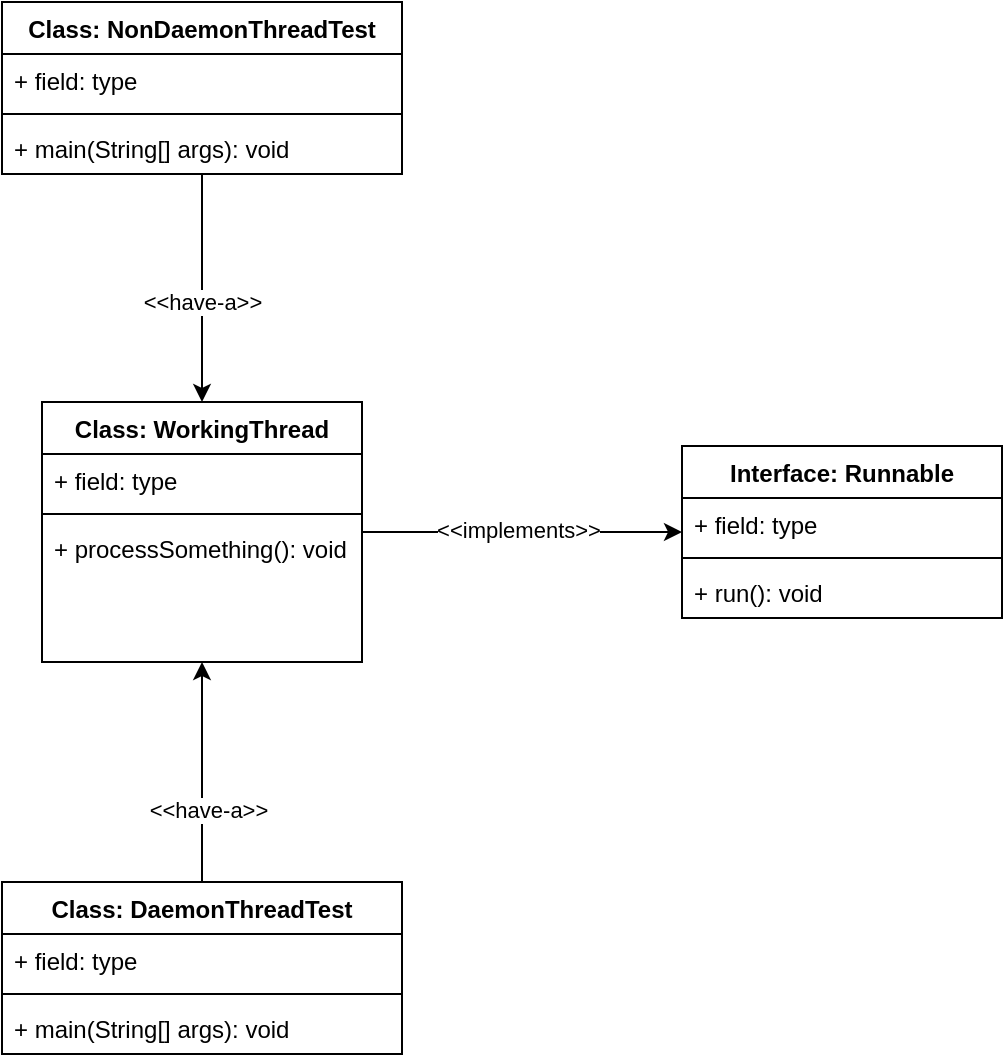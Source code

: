 <mxfile version="15.4.0" type="device" pages="3"><diagram id="XZMyNHMHzQQBrvA1DLEi" name="relationship-thread-in-java"><mxGraphModel dx="1092" dy="504" grid="1" gridSize="10" guides="1" tooltips="1" connect="1" arrows="1" fold="1" page="1" pageScale="1" pageWidth="1169" pageHeight="827" math="0" shadow="0"><root><mxCell id="0"/><mxCell id="1" parent="0"/><mxCell id="BPNwqLldqCOesG-82ESE-9" style="rounded=0;orthogonalLoop=1;jettySize=auto;html=1;" parent="1" source="BPNwqLldqCOesG-82ESE-1" target="BPNwqLldqCOesG-82ESE-5" edge="1"><mxGeometry relative="1" as="geometry"/></mxCell><mxCell id="BPNwqLldqCOesG-82ESE-10" value="&amp;lt;&amp;lt;implements&amp;gt;&amp;gt;" style="edgeLabel;html=1;align=center;verticalAlign=middle;resizable=0;points=[];" parent="BPNwqLldqCOesG-82ESE-9" vertex="1" connectable="0"><mxGeometry x="0.217" y="-2" relative="1" as="geometry"><mxPoint x="-20" y="-3" as="offset"/></mxGeometry></mxCell><mxCell id="BPNwqLldqCOesG-82ESE-1" value="Class: WorkingThread" style="swimlane;fontStyle=1;align=center;verticalAlign=top;childLayout=stackLayout;horizontal=1;startSize=26;horizontalStack=0;resizeParent=1;resizeParentMax=0;resizeLast=0;collapsible=1;marginBottom=0;" parent="1" vertex="1"><mxGeometry x="40" y="400" width="160" height="130" as="geometry"/></mxCell><mxCell id="BPNwqLldqCOesG-82ESE-2" value="+ field: type" style="text;strokeColor=none;fillColor=none;align=left;verticalAlign=top;spacingLeft=4;spacingRight=4;overflow=hidden;rotatable=0;points=[[0,0.5],[1,0.5]];portConstraint=eastwest;" parent="BPNwqLldqCOesG-82ESE-1" vertex="1"><mxGeometry y="26" width="160" height="26" as="geometry"/></mxCell><mxCell id="BPNwqLldqCOesG-82ESE-3" value="" style="line;strokeWidth=1;fillColor=none;align=left;verticalAlign=middle;spacingTop=-1;spacingLeft=3;spacingRight=3;rotatable=0;labelPosition=right;points=[];portConstraint=eastwest;" parent="BPNwqLldqCOesG-82ESE-1" vertex="1"><mxGeometry y="52" width="160" height="8" as="geometry"/></mxCell><mxCell id="BPNwqLldqCOesG-82ESE-4" value="+ processSomething(): void" style="text;strokeColor=none;fillColor=none;align=left;verticalAlign=top;spacingLeft=4;spacingRight=4;overflow=hidden;rotatable=0;points=[[0,0.5],[1,0.5]];portConstraint=eastwest;" parent="BPNwqLldqCOesG-82ESE-1" vertex="1"><mxGeometry y="60" width="160" height="70" as="geometry"/></mxCell><mxCell id="BPNwqLldqCOesG-82ESE-5" value="Interface: Runnable" style="swimlane;fontStyle=1;align=center;verticalAlign=top;childLayout=stackLayout;horizontal=1;startSize=26;horizontalStack=0;resizeParent=1;resizeParentMax=0;resizeLast=0;collapsible=1;marginBottom=0;" parent="1" vertex="1"><mxGeometry x="360" y="422" width="160" height="86" as="geometry"/></mxCell><mxCell id="BPNwqLldqCOesG-82ESE-6" value="+ field: type" style="text;strokeColor=none;fillColor=none;align=left;verticalAlign=top;spacingLeft=4;spacingRight=4;overflow=hidden;rotatable=0;points=[[0,0.5],[1,0.5]];portConstraint=eastwest;" parent="BPNwqLldqCOesG-82ESE-5" vertex="1"><mxGeometry y="26" width="160" height="26" as="geometry"/></mxCell><mxCell id="BPNwqLldqCOesG-82ESE-7" value="" style="line;strokeWidth=1;fillColor=none;align=left;verticalAlign=middle;spacingTop=-1;spacingLeft=3;spacingRight=3;rotatable=0;labelPosition=right;points=[];portConstraint=eastwest;" parent="BPNwqLldqCOesG-82ESE-5" vertex="1"><mxGeometry y="52" width="160" height="8" as="geometry"/></mxCell><mxCell id="BPNwqLldqCOesG-82ESE-8" value="+ run(): void" style="text;strokeColor=none;fillColor=none;align=left;verticalAlign=top;spacingLeft=4;spacingRight=4;overflow=hidden;rotatable=0;points=[[0,0.5],[1,0.5]];portConstraint=eastwest;" parent="BPNwqLldqCOesG-82ESE-5" vertex="1"><mxGeometry y="60" width="160" height="26" as="geometry"/></mxCell><mxCell id="BPNwqLldqCOesG-82ESE-15" style="edgeStyle=none;rounded=0;orthogonalLoop=1;jettySize=auto;html=1;entryX=0.5;entryY=0;entryDx=0;entryDy=0;" parent="1" source="BPNwqLldqCOesG-82ESE-11" target="BPNwqLldqCOesG-82ESE-1" edge="1"><mxGeometry relative="1" as="geometry"/></mxCell><mxCell id="BPNwqLldqCOesG-82ESE-16" value="&amp;lt;&amp;lt;have-a&amp;gt;&amp;gt;" style="edgeLabel;html=1;align=center;verticalAlign=middle;resizable=0;points=[];" parent="BPNwqLldqCOesG-82ESE-15" vertex="1" connectable="0"><mxGeometry x="0.175" relative="1" as="geometry"><mxPoint y="-3" as="offset"/></mxGeometry></mxCell><mxCell id="BPNwqLldqCOesG-82ESE-11" value="Class: NonDaemonThreadTest" style="swimlane;fontStyle=1;align=center;verticalAlign=top;childLayout=stackLayout;horizontal=1;startSize=26;horizontalStack=0;resizeParent=1;resizeParentMax=0;resizeLast=0;collapsible=1;marginBottom=0;" parent="1" vertex="1"><mxGeometry x="20" y="200" width="200" height="86" as="geometry"/></mxCell><mxCell id="BPNwqLldqCOesG-82ESE-12" value="+ field: type" style="text;strokeColor=none;fillColor=none;align=left;verticalAlign=top;spacingLeft=4;spacingRight=4;overflow=hidden;rotatable=0;points=[[0,0.5],[1,0.5]];portConstraint=eastwest;" parent="BPNwqLldqCOesG-82ESE-11" vertex="1"><mxGeometry y="26" width="200" height="26" as="geometry"/></mxCell><mxCell id="BPNwqLldqCOesG-82ESE-13" value="" style="line;strokeWidth=1;fillColor=none;align=left;verticalAlign=middle;spacingTop=-1;spacingLeft=3;spacingRight=3;rotatable=0;labelPosition=right;points=[];portConstraint=eastwest;" parent="BPNwqLldqCOesG-82ESE-11" vertex="1"><mxGeometry y="52" width="200" height="8" as="geometry"/></mxCell><mxCell id="BPNwqLldqCOesG-82ESE-14" value="+ main(String[] args): void" style="text;strokeColor=none;fillColor=none;align=left;verticalAlign=top;spacingLeft=4;spacingRight=4;overflow=hidden;rotatable=0;points=[[0,0.5],[1,0.5]];portConstraint=eastwest;" parent="BPNwqLldqCOesG-82ESE-11" vertex="1"><mxGeometry y="60" width="200" height="26" as="geometry"/></mxCell><mxCell id="BPNwqLldqCOesG-82ESE-21" style="edgeStyle=none;rounded=0;orthogonalLoop=1;jettySize=auto;html=1;" parent="1" source="BPNwqLldqCOesG-82ESE-17" target="BPNwqLldqCOesG-82ESE-1" edge="1"><mxGeometry relative="1" as="geometry"/></mxCell><mxCell id="BPNwqLldqCOesG-82ESE-22" value="&amp;lt;&amp;lt;have-a&amp;gt;&amp;gt;" style="edgeLabel;html=1;align=center;verticalAlign=middle;resizable=0;points=[];" parent="BPNwqLldqCOesG-82ESE-21" vertex="1" connectable="0"><mxGeometry x="-0.334" y="-3" relative="1" as="geometry"><mxPoint as="offset"/></mxGeometry></mxCell><mxCell id="BPNwqLldqCOesG-82ESE-17" value="Class: DaemonThreadTest" style="swimlane;fontStyle=1;align=center;verticalAlign=top;childLayout=stackLayout;horizontal=1;startSize=26;horizontalStack=0;resizeParent=1;resizeParentMax=0;resizeLast=0;collapsible=1;marginBottom=0;" parent="1" vertex="1"><mxGeometry x="20" y="640" width="200" height="86" as="geometry"/></mxCell><mxCell id="BPNwqLldqCOesG-82ESE-18" value="+ field: type" style="text;strokeColor=none;fillColor=none;align=left;verticalAlign=top;spacingLeft=4;spacingRight=4;overflow=hidden;rotatable=0;points=[[0,0.5],[1,0.5]];portConstraint=eastwest;" parent="BPNwqLldqCOesG-82ESE-17" vertex="1"><mxGeometry y="26" width="200" height="26" as="geometry"/></mxCell><mxCell id="BPNwqLldqCOesG-82ESE-19" value="" style="line;strokeWidth=1;fillColor=none;align=left;verticalAlign=middle;spacingTop=-1;spacingLeft=3;spacingRight=3;rotatable=0;labelPosition=right;points=[];portConstraint=eastwest;" parent="BPNwqLldqCOesG-82ESE-17" vertex="1"><mxGeometry y="52" width="200" height="8" as="geometry"/></mxCell><mxCell id="BPNwqLldqCOesG-82ESE-20" value="+ main(String[] args): void" style="text;strokeColor=none;fillColor=none;align=left;verticalAlign=top;spacingLeft=4;spacingRight=4;overflow=hidden;rotatable=0;points=[[0,0.5],[1,0.5]];portConstraint=eastwest;" parent="BPNwqLldqCOesG-82ESE-17" vertex="1"><mxGeometry y="60" width="200" height="26" as="geometry"/></mxCell></root></mxGraphModel></diagram><diagram id="6fa-FSknltXnsaVY6r7k" name="trace-layer-thread"><mxGraphModel dx="1092" dy="504" grid="1" gridSize="10" guides="1" tooltips="1" connect="1" arrows="1" fold="1" page="1" pageScale="1" pageWidth="1169" pageHeight="827" math="0" shadow="0"><root><mxCell id="8zMv175L1_cLyl6BrZOz-0"/><mxCell id="8zMv175L1_cLyl6BrZOz-1" parent="8zMv175L1_cLyl6BrZOz-0"/><mxCell id="SSyYCISomJR-clSARg5z-0" value="Thread &lt;br&gt;(sub-process luồng)" style="rounded=1;whiteSpace=wrap;html=1;" vertex="1" parent="8zMv175L1_cLyl6BrZOz-1"><mxGeometry x="80" y="40" width="120" height="60" as="geometry"/></mxCell><mxCell id="SSyYCISomJR-clSARg5z-2" style="edgeStyle=orthogonalEdgeStyle;rounded=0;orthogonalLoop=1;jettySize=auto;html=1;entryX=0.5;entryY=1;entryDx=0;entryDy=0;" edge="1" parent="8zMv175L1_cLyl6BrZOz-1" source="SSyYCISomJR-clSARg5z-1" target="SSyYCISomJR-clSARg5z-0"><mxGeometry relative="1" as="geometry"/></mxCell><mxCell id="SSyYCISomJR-clSARg5z-1" value="Multi-thread&lt;br&gt;(Đa luồng)" style="rounded=1;whiteSpace=wrap;html=1;" vertex="1" parent="8zMv175L1_cLyl6BrZOz-1"><mxGeometry x="80" y="200" width="120" height="60" as="geometry"/></mxCell><mxCell id="SSyYCISomJR-clSARg5z-3" value="1. Một tiến trình thực hiện nhiều luồng đồng thời" style="text;html=1;strokeColor=none;fillColor=none;align=center;verticalAlign=middle;whiteSpace=wrap;rounded=0;" vertex="1" parent="8zMv175L1_cLyl6BrZOz-1"><mxGeometry x="140" y="140" width="150" height="30" as="geometry"/></mxCell><mxCell id="SSyYCISomJR-clSARg5z-5" style="edgeStyle=orthogonalEdgeStyle;rounded=0;orthogonalLoop=1;jettySize=auto;html=1;entryX=1;entryY=0.5;entryDx=0;entryDy=0;" edge="1" parent="8zMv175L1_cLyl6BrZOz-1" source="SSyYCISomJR-clSARg5z-4" target="SSyYCISomJR-clSARg5z-1"><mxGeometry relative="1" as="geometry"/></mxCell><mxCell id="SSyYCISomJR-clSARg5z-4" value="Luôn có một luồng Main cho ứng dụng" style="rounded=1;whiteSpace=wrap;html=1;" vertex="1" parent="8zMv175L1_cLyl6BrZOz-1"><mxGeometry x="280" y="200" width="120" height="60" as="geometry"/></mxCell><mxCell id="SSyYCISomJR-clSARg5z-9" style="rounded=0;orthogonalLoop=1;jettySize=auto;html=1;exitX=1;exitY=0.5;exitDx=0;exitDy=0;entryX=0;entryY=0.5;entryDx=0;entryDy=0;" edge="1" parent="8zMv175L1_cLyl6BrZOz-1" source="SSyYCISomJR-clSARg5z-6" target="SSyYCISomJR-clSARg5z-7"><mxGeometry relative="1" as="geometry"/></mxCell><mxCell id="SSyYCISomJR-clSARg5z-10" style="edgeStyle=none;rounded=0;orthogonalLoop=1;jettySize=auto;html=1;entryX=0;entryY=0.5;entryDx=0;entryDy=0;exitX=1;exitY=0.5;exitDx=0;exitDy=0;" edge="1" parent="8zMv175L1_cLyl6BrZOz-1" source="SSyYCISomJR-clSARg5z-6" target="SSyYCISomJR-clSARg5z-8"><mxGeometry relative="1" as="geometry"/></mxCell><mxCell id="SSyYCISomJR-clSARg5z-6" value="Đa nhiệm&lt;br&gt;(Multitasking)" style="rounded=1;whiteSpace=wrap;html=1;" vertex="1" parent="8zMv175L1_cLyl6BrZOz-1"><mxGeometry x="80" y="384" width="120" height="60" as="geometry"/></mxCell><mxCell id="SSyYCISomJR-clSARg5z-7" value="Dựa trên đơn tiến trình (process) - Đa tiến trình (Multiprocessing)" style="rounded=1;whiteSpace=wrap;html=1;" vertex="1" parent="8zMv175L1_cLyl6BrZOz-1"><mxGeometry x="280" y="320" width="120" height="60" as="geometry"/></mxCell><mxCell id="SSyYCISomJR-clSARg5z-8" value="Dựa trên luồng (Thread) - Đa luồng (MutiThreading)" style="rounded=1;whiteSpace=wrap;html=1;" vertex="1" parent="8zMv175L1_cLyl6BrZOz-1"><mxGeometry x="280" y="440" width="120" height="60" as="geometry"/></mxCell><mxCell id="SSyYCISomJR-clSARg5z-12" style="edgeStyle=none;rounded=0;orthogonalLoop=1;jettySize=auto;html=1;entryX=1;entryY=0.5;entryDx=0;entryDy=0;exitX=0;exitY=0.5;exitDx=0;exitDy=0;" edge="1" parent="8zMv175L1_cLyl6BrZOz-1" source="SSyYCISomJR-clSARg5z-11" target="SSyYCISomJR-clSARg5z-8"><mxGeometry relative="1" as="geometry"/></mxCell><mxCell id="SSyYCISomJR-clSARg5z-11" value="1. Càng nhiều luồng thì xử lý càng phức tạp" style="rounded=1;whiteSpace=wrap;html=1;" vertex="1" parent="8zMv175L1_cLyl6BrZOz-1"><mxGeometry x="520" y="400" width="160" height="40" as="geometry"/></mxCell><mxCell id="SSyYCISomJR-clSARg5z-14" style="edgeStyle=none;rounded=0;orthogonalLoop=1;jettySize=auto;html=1;entryX=1;entryY=0.5;entryDx=0;entryDy=0;" edge="1" parent="8zMv175L1_cLyl6BrZOz-1" source="SSyYCISomJR-clSARg5z-13" target="SSyYCISomJR-clSARg5z-8"><mxGeometry relative="1" as="geometry"/></mxCell><mxCell id="SSyYCISomJR-clSARg5z-13" value="2. Tranh chấp bộ nhớ, đồng bộ dữ liệu phức tạp" style="rounded=1;whiteSpace=wrap;html=1;" vertex="1" parent="8zMv175L1_cLyl6BrZOz-1"><mxGeometry x="520" y="450" width="160" height="40" as="geometry"/></mxCell><mxCell id="SSyYCISomJR-clSARg5z-16" style="edgeStyle=none;rounded=0;orthogonalLoop=1;jettySize=auto;html=1;entryX=1;entryY=0.5;entryDx=0;entryDy=0;" edge="1" parent="8zMv175L1_cLyl6BrZOz-1" source="SSyYCISomJR-clSARg5z-15" target="SSyYCISomJR-clSARg5z-8"><mxGeometry relative="1" as="geometry"/></mxCell><mxCell id="SSyYCISomJR-clSARg5z-15" value="3. Tránh luồng chết (dead-lock) luồng chạy mà không làm gì" style="rounded=1;whiteSpace=wrap;html=1;" vertex="1" parent="8zMv175L1_cLyl6BrZOz-1"><mxGeometry x="520" y="500" width="160" height="40" as="geometry"/></mxCell><mxCell id="SSyYCISomJR-clSARg5z-18" style="edgeStyle=none;rounded=0;orthogonalLoop=1;jettySize=auto;html=1;entryX=1;entryY=0.5;entryDx=0;entryDy=0;" edge="1" parent="8zMv175L1_cLyl6BrZOz-1" source="SSyYCISomJR-clSARg5z-17" target="SSyYCISomJR-clSARg5z-13"><mxGeometry relative="1" as="geometry"/></mxCell><mxCell id="SSyYCISomJR-clSARg5z-17" value="DeadLock(Khóa chết) - khi 2 tiến trình đợi nhau hoàn thành để chạy. Kết quả cả 2 đều không bao giờ kết thúc" style="rounded=1;whiteSpace=wrap;html=1;" vertex="1" parent="8zMv175L1_cLyl6BrZOz-1"><mxGeometry x="760" y="440" width="160" height="60" as="geometry"/></mxCell><mxCell id="SSyYCISomJR-clSARg5z-19" value="Process" style="rounded=1;whiteSpace=wrap;html=1;" vertex="1" parent="8zMv175L1_cLyl6BrZOz-1"><mxGeometry x="520" y="280" width="120" height="60" as="geometry"/></mxCell><mxCell id="SSyYCISomJR-clSARg5z-20" value="Multiprocessing" style="rounded=1;whiteSpace=wrap;html=1;" vertex="1" parent="8zMv175L1_cLyl6BrZOz-1"><mxGeometry x="720" y="240" width="120" height="60" as="geometry"/></mxCell><mxCell id="SSyYCISomJR-clSARg5z-23" style="edgeStyle=none;rounded=0;orthogonalLoop=1;jettySize=auto;html=1;entryX=0;entryY=0.5;entryDx=0;entryDy=0;" edge="1" parent="8zMv175L1_cLyl6BrZOz-1" source="SSyYCISomJR-clSARg5z-21" target="SSyYCISomJR-clSARg5z-22"><mxGeometry relative="1" as="geometry"/></mxCell><mxCell id="SSyYCISomJR-clSARg5z-21" value="" style="ellipse;fillColor=#000000;strokeColor=none;" vertex="1" parent="8zMv175L1_cLyl6BrZOz-1"><mxGeometry x="80" y="570" width="30" height="30" as="geometry"/></mxCell><mxCell id="SSyYCISomJR-clSARg5z-25" style="edgeStyle=none;rounded=0;orthogonalLoop=1;jettySize=auto;html=1;entryX=0.5;entryY=0;entryDx=0;entryDy=0;" edge="1" parent="8zMv175L1_cLyl6BrZOz-1" source="SSyYCISomJR-clSARg5z-22" target="SSyYCISomJR-clSARg5z-24"><mxGeometry relative="1" as="geometry"/></mxCell><mxCell id="SSyYCISomJR-clSARg5z-22" value="new" style="html=1;" vertex="1" parent="8zMv175L1_cLyl6BrZOz-1"><mxGeometry x="200" y="560" width="110" height="50" as="geometry"/></mxCell><mxCell id="SSyYCISomJR-clSARg5z-30" style="edgeStyle=none;rounded=0;orthogonalLoop=1;jettySize=auto;html=1;entryX=0.5;entryY=0;entryDx=0;entryDy=0;exitX=0;exitY=0.75;exitDx=0;exitDy=0;" edge="1" parent="8zMv175L1_cLyl6BrZOz-1" source="SSyYCISomJR-clSARg5z-24" target="SSyYCISomJR-clSARg5z-27"><mxGeometry relative="1" as="geometry"/></mxCell><mxCell id="SSyYCISomJR-clSARg5z-33" style="edgeStyle=none;rounded=0;orthogonalLoop=1;jettySize=auto;html=1;entryX=0.25;entryY=0;entryDx=0;entryDy=0;exitX=0.25;exitY=1;exitDx=0;exitDy=0;" edge="1" parent="8zMv175L1_cLyl6BrZOz-1" source="SSyYCISomJR-clSARg5z-24" target="SSyYCISomJR-clSARg5z-32"><mxGeometry relative="1" as="geometry"/></mxCell><mxCell id="SSyYCISomJR-clSARg5z-38" style="edgeStyle=none;rounded=0;orthogonalLoop=1;jettySize=auto;html=1;entryX=0.5;entryY=0;entryDx=0;entryDy=0;" edge="1" parent="8zMv175L1_cLyl6BrZOz-1" source="SSyYCISomJR-clSARg5z-24" target="SSyYCISomJR-clSARg5z-37"><mxGeometry relative="1" as="geometry"/></mxCell><mxCell id="SSyYCISomJR-clSARg5z-39" value="task completes" style="edgeLabel;html=1;align=center;verticalAlign=middle;resizable=0;points=[];rotation=0;" vertex="1" connectable="0" parent="SSyYCISomJR-clSARg5z-38"><mxGeometry x="-0.387" y="2" relative="1" as="geometry"><mxPoint x="14" y="13" as="offset"/></mxGeometry></mxCell><mxCell id="SSyYCISomJR-clSARg5z-43" style="edgeStyle=none;rounded=0;orthogonalLoop=1;jettySize=auto;html=1;entryX=0.5;entryY=0;entryDx=0;entryDy=0;exitX=1;exitY=0.5;exitDx=0;exitDy=0;" edge="1" parent="8zMv175L1_cLyl6BrZOz-1" source="SSyYCISomJR-clSARg5z-24" target="SSyYCISomJR-clSARg5z-40"><mxGeometry relative="1" as="geometry"/></mxCell><mxCell id="SSyYCISomJR-clSARg5z-45" style="edgeStyle=none;rounded=0;orthogonalLoop=1;jettySize=auto;html=1;entryX=0.25;entryY=0;entryDx=0;entryDy=0;exitX=1;exitY=0.75;exitDx=0;exitDy=0;" edge="1" parent="8zMv175L1_cLyl6BrZOz-1" source="SSyYCISomJR-clSARg5z-24" target="SSyYCISomJR-clSARg5z-40"><mxGeometry relative="1" as="geometry"/></mxCell><mxCell id="SSyYCISomJR-clSARg5z-46" value="issue IO request" style="edgeLabel;html=1;align=center;verticalAlign=middle;resizable=0;points=[];" vertex="1" connectable="0" parent="SSyYCISomJR-clSARg5z-45"><mxGeometry x="-0.085" y="-4" relative="1" as="geometry"><mxPoint x="25" y="23" as="offset"/></mxGeometry></mxCell><mxCell id="SSyYCISomJR-clSARg5z-24" value="runnable" style="html=1;" vertex="1" parent="8zMv175L1_cLyl6BrZOz-1"><mxGeometry x="200" y="680" width="110" height="50" as="geometry"/></mxCell><mxCell id="SSyYCISomJR-clSARg5z-26" value="program starts the thread" style="text;html=1;strokeColor=none;fillColor=none;align=center;verticalAlign=middle;whiteSpace=wrap;rounded=0;" vertex="1" parent="8zMv175L1_cLyl6BrZOz-1"><mxGeometry x="250" y="630" width="90" height="30" as="geometry"/></mxCell><mxCell id="SSyYCISomJR-clSARg5z-28" style="edgeStyle=none;rounded=0;orthogonalLoop=1;jettySize=auto;html=1;entryX=0;entryY=0.25;entryDx=0;entryDy=0;exitX=0.25;exitY=0;exitDx=0;exitDy=0;" edge="1" parent="8zMv175L1_cLyl6BrZOz-1" source="SSyYCISomJR-clSARg5z-27" target="SSyYCISomJR-clSARg5z-24"><mxGeometry relative="1" as="geometry"/></mxCell><mxCell id="SSyYCISomJR-clSARg5z-27" value="waiting" style="html=1;" vertex="1" parent="8zMv175L1_cLyl6BrZOz-1"><mxGeometry x="40" y="840" width="110" height="50" as="geometry"/></mxCell><mxCell id="SSyYCISomJR-clSARg5z-29" value="notify&lt;br&gt;notifyAll" style="text;html=1;align=center;verticalAlign=middle;resizable=0;points=[];autosize=1;strokeColor=none;fillColor=none;rotation=0;" vertex="1" parent="8zMv175L1_cLyl6BrZOz-1"><mxGeometry x="80" y="734" width="60" height="30" as="geometry"/></mxCell><mxCell id="SSyYCISomJR-clSARg5z-31" value="wait" style="text;html=1;align=center;verticalAlign=middle;resizable=0;points=[];autosize=1;strokeColor=none;fillColor=none;" vertex="1" parent="8zMv175L1_cLyl6BrZOz-1"><mxGeometry x="150" y="765" width="40" height="20" as="geometry"/></mxCell><mxCell id="SSyYCISomJR-clSARg5z-34" style="edgeStyle=none;rounded=0;orthogonalLoop=1;jettySize=auto;html=1;exitX=0.5;exitY=0;exitDx=0;exitDy=0;" edge="1" parent="8zMv175L1_cLyl6BrZOz-1" source="SSyYCISomJR-clSARg5z-32" target="SSyYCISomJR-clSARg5z-24"><mxGeometry relative="1" as="geometry"/></mxCell><mxCell id="SSyYCISomJR-clSARg5z-32" value="timed waiting" style="html=1;" vertex="1" parent="8zMv175L1_cLyl6BrZOz-1"><mxGeometry x="200" y="840" width="110" height="50" as="geometry"/></mxCell><mxCell id="SSyYCISomJR-clSARg5z-35" value="wait sleep" style="text;html=1;align=center;verticalAlign=middle;resizable=0;points=[];autosize=1;strokeColor=none;fillColor=none;rotation=270;" vertex="1" parent="8zMv175L1_cLyl6BrZOz-1"><mxGeometry x="183" y="780" width="70" height="20" as="geometry"/></mxCell><mxCell id="SSyYCISomJR-clSARg5z-36" value="interval expries &lt;br&gt;notfity notfifyAll" style="text;html=1;align=center;verticalAlign=middle;resizable=0;points=[];autosize=1;strokeColor=none;fillColor=none;rotation=90;" vertex="1" parent="8zMv175L1_cLyl6BrZOz-1"><mxGeometry x="220" y="770" width="100" height="30" as="geometry"/></mxCell><mxCell id="SSyYCISomJR-clSARg5z-37" value="terminated" style="html=1;" vertex="1" parent="8zMv175L1_cLyl6BrZOz-1"><mxGeometry x="360" y="840" width="110" height="50" as="geometry"/></mxCell><mxCell id="SSyYCISomJR-clSARg5z-41" style="edgeStyle=none;rounded=0;orthogonalLoop=1;jettySize=auto;html=1;entryX=1;entryY=0.25;entryDx=0;entryDy=0;exitX=0.75;exitY=0;exitDx=0;exitDy=0;" edge="1" parent="8zMv175L1_cLyl6BrZOz-1" source="SSyYCISomJR-clSARg5z-40" target="SSyYCISomJR-clSARg5z-24"><mxGeometry relative="1" as="geometry"><Array as="points"><mxPoint x="600" y="693"/></Array></mxGeometry></mxCell><mxCell id="SSyYCISomJR-clSARg5z-40" value="blocked" style="html=1;" vertex="1" parent="8zMv175L1_cLyl6BrZOz-1"><mxGeometry x="518" y="840" width="110" height="50" as="geometry"/></mxCell><mxCell id="SSyYCISomJR-clSARg5z-42" value="acquire lock interrupt&lt;br&gt;IO completes" style="text;html=1;align=center;verticalAlign=middle;resizable=0;points=[];autosize=1;strokeColor=none;fillColor=none;rotation=90;" vertex="1" parent="8zMv175L1_cLyl6BrZOz-1"><mxGeometry x="550" y="750" width="130" height="30" as="geometry"/></mxCell><mxCell id="SSyYCISomJR-clSARg5z-44" value="enter synchronized" style="text;html=1;align=center;verticalAlign=middle;resizable=0;points=[];autosize=1;strokeColor=none;fillColor=none;" vertex="1" parent="8zMv175L1_cLyl6BrZOz-1"><mxGeometry x="420" y="744" width="120" height="20" as="geometry"/></mxCell><mxCell id="6tk-HfxfT_VO6_GRRNsh-0" value="Thread/Runnable" style="rounded=1;whiteSpace=wrap;html=1;" vertex="1" parent="8zMv175L1_cLyl6BrZOz-1"><mxGeometry x="80" y="1040" width="120" height="60" as="geometry"/></mxCell><mxCell id="6tk-HfxfT_VO6_GRRNsh-1" value="suspend()" style="rounded=1;whiteSpace=wrap;html=1;" vertex="1" parent="8zMv175L1_cLyl6BrZOz-1"><mxGeometry x="280" y="960" width="120" height="40" as="geometry"/></mxCell><mxCell id="6tk-HfxfT_VO6_GRRNsh-2" value="resume()" style="rounded=1;whiteSpace=wrap;html=1;" vertex="1" parent="8zMv175L1_cLyl6BrZOz-1"><mxGeometry x="280" y="1040" width="120" height="40" as="geometry"/></mxCell><mxCell id="6tk-HfxfT_VO6_GRRNsh-3" value="stop()" style="rounded=1;whiteSpace=wrap;html=1;" vertex="1" parent="8zMv175L1_cLyl6BrZOz-1"><mxGeometry x="280" y="1120" width="120" height="40" as="geometry"/></mxCell><mxCell id="6tk-HfxfT_VO6_GRRNsh-4" value="destroy()" style="rounded=1;whiteSpace=wrap;html=1;" vertex="1" parent="8zMv175L1_cLyl6BrZOz-1"><mxGeometry x="280" y="1200.5" width="120" height="40" as="geometry"/></mxCell><mxCell id="6tk-HfxfT_VO6_GRRNsh-5" value="isAlive()" style="rounded=1;whiteSpace=wrap;html=1;" vertex="1" parent="8zMv175L1_cLyl6BrZOz-1"><mxGeometry x="280" y="1280" width="120" height="40" as="geometry"/></mxCell><mxCell id="6tk-HfxfT_VO6_GRRNsh-6" value="yeild()" style="rounded=1;whiteSpace=wrap;html=1;" vertex="1" parent="8zMv175L1_cLyl6BrZOz-1"><mxGeometry x="280" y="1360" width="120" height="40" as="geometry"/></mxCell><mxCell id="6tk-HfxfT_VO6_GRRNsh-7" value="sleep(long)" style="rounded=1;whiteSpace=wrap;html=1;" vertex="1" parent="8zMv175L1_cLyl6BrZOz-1"><mxGeometry x="280" y="1440" width="120" height="40" as="geometry"/></mxCell><mxCell id="6tk-HfxfT_VO6_GRRNsh-8" value="join()" style="rounded=1;whiteSpace=wrap;html=1;" vertex="1" parent="8zMv175L1_cLyl6BrZOz-1"><mxGeometry x="280" y="1520" width="120" height="40" as="geometry"/></mxCell><mxCell id="6tk-HfxfT_VO6_GRRNsh-9" value="getName()" style="rounded=1;whiteSpace=wrap;html=1;" vertex="1" parent="8zMv175L1_cLyl6BrZOz-1"><mxGeometry x="518" y="960" width="120" height="40" as="geometry"/></mxCell><mxCell id="6tk-HfxfT_VO6_GRRNsh-10" value="setName()" style="rounded=1;whiteSpace=wrap;html=1;" vertex="1" parent="8zMv175L1_cLyl6BrZOz-1"><mxGeometry x="520" y="1040" width="120" height="40" as="geometry"/></mxCell><mxCell id="6tk-HfxfT_VO6_GRRNsh-11" value="getId()" style="rounded=1;whiteSpace=wrap;html=1;" vertex="1" parent="8zMv175L1_cLyl6BrZOz-1"><mxGeometry x="520" y="1120" width="120" height="40" as="geometry"/></mxCell><mxCell id="6tk-HfxfT_VO6_GRRNsh-12" value="getState()" style="rounded=1;whiteSpace=wrap;html=1;" vertex="1" parent="8zMv175L1_cLyl6BrZOz-1"><mxGeometry x="520" y="1201" width="120" height="40" as="geometry"/></mxCell><mxCell id="6tk-HfxfT_VO6_GRRNsh-13" value="currentThread()" style="rounded=1;whiteSpace=wrap;html=1;" vertex="1" parent="8zMv175L1_cLyl6BrZOz-1"><mxGeometry x="520" y="1280" width="120" height="40" as="geometry"/></mxCell><mxCell id="6tk-HfxfT_VO6_GRRNsh-14" value="getPriority" style="rounded=1;whiteSpace=wrap;html=1;" vertex="1" parent="8zMv175L1_cLyl6BrZOz-1"><mxGeometry x="520" y="1360" width="120" height="40" as="geometry"/></mxCell><mxCell id="6tk-HfxfT_VO6_GRRNsh-15" value="setProperty(int)" style="rounded=1;whiteSpace=wrap;html=1;" vertex="1" parent="8zMv175L1_cLyl6BrZOz-1"><mxGeometry x="520" y="1440" width="120" height="40" as="geometry"/></mxCell><mxCell id="6tk-HfxfT_VO6_GRRNsh-17" style="edgeStyle=none;rounded=0;orthogonalLoop=1;jettySize=auto;html=1;entryX=1;entryY=0.5;entryDx=0;entryDy=0;" edge="1" parent="8zMv175L1_cLyl6BrZOz-1" source="6tk-HfxfT_VO6_GRRNsh-16" target="6tk-HfxfT_VO6_GRRNsh-15"><mxGeometry relative="1" as="geometry"/></mxCell><mxCell id="6tk-HfxfT_VO6_GRRNsh-16" value="Giống như việc đặt độ ưu tiên cho Thread" style="rounded=0;whiteSpace=wrap;html=1;" vertex="1" parent="8zMv175L1_cLyl6BrZOz-1"><mxGeometry x="840" y="1430" width="120" height="60" as="geometry"/></mxCell><mxCell id="6tk-HfxfT_VO6_GRRNsh-18" value="isDaemon()" style="rounded=1;whiteSpace=wrap;html=1;" vertex="1" parent="8zMv175L1_cLyl6BrZOz-1"><mxGeometry x="520" y="1520" width="120" height="40" as="geometry"/></mxCell><mxCell id="6tk-HfxfT_VO6_GRRNsh-19" value="setDaemon(boolean)" style="rounded=1;whiteSpace=wrap;html=1;" vertex="1" parent="8zMv175L1_cLyl6BrZOz-1"><mxGeometry x="520" y="1600" width="120" height="40" as="geometry"/></mxCell><mxCell id="6tk-HfxfT_VO6_GRRNsh-20" value="interrupt()" style="rounded=1;whiteSpace=wrap;html=1;" vertex="1" parent="8zMv175L1_cLyl6BrZOz-1"><mxGeometry x="520" y="1680" width="120" height="40" as="geometry"/></mxCell><mxCell id="6tk-HfxfT_VO6_GRRNsh-21" value="isInterrupt()" style="rounded=1;whiteSpace=wrap;html=1;" vertex="1" parent="8zMv175L1_cLyl6BrZOz-1"><mxGeometry x="280" y="1600" width="120" height="40" as="geometry"/></mxCell><mxCell id="6tk-HfxfT_VO6_GRRNsh-22" value="interrupted()" style="rounded=1;whiteSpace=wrap;html=1;" vertex="1" parent="8zMv175L1_cLyl6BrZOz-1"><mxGeometry x="280" y="1680" width="120" height="40" as="geometry"/></mxCell></root></mxGraphModel></diagram><diagram id="ncuMzz0kcZvdoPnbFyQz" name="flow-thread-demo"><mxGraphModel dx="1092" dy="504" grid="1" gridSize="10" guides="1" tooltips="1" connect="1" arrows="1" fold="1" page="1" pageScale="1" pageWidth="1169" pageHeight="827" math="0" shadow="0"><root><mxCell id="tyNNd7EHHZso8GKfxJPl-0"/><mxCell id="tyNNd7EHHZso8GKfxJPl-1" parent="tyNNd7EHHZso8GKfxJPl-0"/><mxCell id="tyNNd7EHHZso8GKfxJPl-2" value="Extend Thread Flow" style="swimlane;html=1;childLayout=stackLayout;resizeParent=1;resizeParentMax=0;horizontal=0;startSize=20;horizontalStack=0;" vertex="1" parent="tyNNd7EHHZso8GKfxJPl-1"><mxGeometry x="80" y="40" width="680" height="480" as="geometry"/></mxCell><mxCell id="tyNNd7EHHZso8GKfxJPl-3" value="Main Program" style="swimlane;html=1;startSize=20;horizontal=0;" vertex="1" parent="tyNNd7EHHZso8GKfxJPl-2"><mxGeometry x="20" width="660" height="120" as="geometry"/></mxCell><mxCell id="tyNNd7EHHZso8GKfxJPl-4" value="" style="edgeStyle=orthogonalEdgeStyle;rounded=0;orthogonalLoop=1;jettySize=auto;html=1;entryX=0;entryY=0.5;entryDx=0;entryDy=0;" edge="1" parent="tyNNd7EHHZso8GKfxJPl-3" source="tyNNd7EHHZso8GKfxJPl-5" target="tyNNd7EHHZso8GKfxJPl-6"><mxGeometry relative="1" as="geometry"><mxPoint x="120" y="60" as="targetPoint"/></mxGeometry></mxCell><mxCell id="tyNNd7EHHZso8GKfxJPl-5" value="" style="ellipse;whiteSpace=wrap;html=1;" vertex="1" parent="tyNNd7EHHZso8GKfxJPl-3"><mxGeometry x="40" y="40" width="40" height="40" as="geometry"/></mxCell><mxCell id="tyNNd7EHHZso8GKfxJPl-6" value="Main Thread" style="shape=process;whiteSpace=wrap;html=1;backgroundOutline=1;" vertex="1" parent="tyNNd7EHHZso8GKfxJPl-3"><mxGeometry x="130" y="30" width="120" height="60" as="geometry"/></mxCell><mxCell id="tyNNd7EHHZso8GKfxJPl-7" value="Process Start" style="text;html=1;align=center;verticalAlign=middle;resizable=0;points=[];autosize=1;strokeColor=none;fillColor=none;" vertex="1" parent="tyNNd7EHHZso8GKfxJPl-3"><mxGeometry x="15" y="80" width="90" height="20" as="geometry"/></mxCell><mxCell id="tyNNd7EHHZso8GKfxJPl-8" value="Sub Task 1" style="swimlane;html=1;startSize=20;horizontal=0;" vertex="1" parent="tyNNd7EHHZso8GKfxJPl-2"><mxGeometry x="20" y="120" width="660" height="120" as="geometry"/></mxCell><mxCell id="tyNNd7EHHZso8GKfxJPl-9" style="rounded=0;orthogonalLoop=1;jettySize=auto;html=1;entryX=0;entryY=0.5;entryDx=0;entryDy=0;" edge="1" parent="tyNNd7EHHZso8GKfxJPl-8" source="tyNNd7EHHZso8GKfxJPl-11" target="tyNNd7EHHZso8GKfxJPl-12"><mxGeometry relative="1" as="geometry"/></mxCell><mxCell id="tyNNd7EHHZso8GKfxJPl-10" value="start" style="edgeLabel;html=1;align=center;verticalAlign=middle;resizable=0;points=[];" vertex="1" connectable="0" parent="tyNNd7EHHZso8GKfxJPl-9"><mxGeometry x="-0.275" y="-1" relative="1" as="geometry"><mxPoint as="offset"/></mxGeometry></mxCell><mxCell id="tyNNd7EHHZso8GKfxJPl-11" value="Sub&lt;br&gt;process&lt;br&gt;Thread 1" style="shape=process;whiteSpace=wrap;html=1;backgroundOutline=1;" vertex="1" parent="tyNNd7EHHZso8GKfxJPl-8"><mxGeometry x="260" y="30" width="120" height="60" as="geometry"/></mxCell><mxCell id="tyNNd7EHHZso8GKfxJPl-12" value="HD Database" style="shape=parallelogram;perimeter=parallelogramPerimeter;whiteSpace=wrap;html=1;fixedSize=1;" vertex="1" parent="tyNNd7EHHZso8GKfxJPl-8"><mxGeometry x="450" y="30" width="120" height="60" as="geometry"/></mxCell><mxCell id="tyNNd7EHHZso8GKfxJPl-13" value="Sub Task 2" style="swimlane;html=1;startSize=20;horizontal=0;" vertex="1" parent="tyNNd7EHHZso8GKfxJPl-2"><mxGeometry x="20" y="240" width="660" height="120" as="geometry"/></mxCell><mxCell id="tyNNd7EHHZso8GKfxJPl-14" value="" style="edgeStyle=orthogonalEdgeStyle;rounded=0;orthogonalLoop=1;jettySize=auto;html=1;endArrow=classic;endFill=1;" edge="1" parent="tyNNd7EHHZso8GKfxJPl-13"><mxGeometry relative="1" as="geometry"><mxPoint x="320" y="50" as="sourcePoint"/></mxGeometry></mxCell><mxCell id="tyNNd7EHHZso8GKfxJPl-15" style="edgeStyle=none;rounded=0;orthogonalLoop=1;jettySize=auto;html=1;entryX=0;entryY=0.5;entryDx=0;entryDy=0;" edge="1" parent="tyNNd7EHHZso8GKfxJPl-13" source="tyNNd7EHHZso8GKfxJPl-17" target="tyNNd7EHHZso8GKfxJPl-18"><mxGeometry relative="1" as="geometry"/></mxCell><mxCell id="tyNNd7EHHZso8GKfxJPl-16" value="start" style="edgeLabel;html=1;align=center;verticalAlign=middle;resizable=0;points=[];" vertex="1" connectable="0" parent="tyNNd7EHHZso8GKfxJPl-15"><mxGeometry x="-0.371" y="-1" relative="1" as="geometry"><mxPoint as="offset"/></mxGeometry></mxCell><mxCell id="tyNNd7EHHZso8GKfxJPl-17" value="Sub&lt;br&gt;process&lt;br&gt;Thread 2" style="shape=process;whiteSpace=wrap;html=1;backgroundOutline=1;" vertex="1" parent="tyNNd7EHHZso8GKfxJPl-13"><mxGeometry x="260" y="30" width="120" height="60" as="geometry"/></mxCell><mxCell id="tyNNd7EHHZso8GKfxJPl-18" value="HD Database" style="shape=parallelogram;perimeter=parallelogramPerimeter;whiteSpace=wrap;html=1;fixedSize=1;" vertex="1" parent="tyNNd7EHHZso8GKfxJPl-13"><mxGeometry x="440" y="30" width="120" height="60" as="geometry"/></mxCell><mxCell id="tyNNd7EHHZso8GKfxJPl-19" value="Finished" style="swimlane;html=1;startSize=20;horizontal=0;" vertex="1" parent="tyNNd7EHHZso8GKfxJPl-2"><mxGeometry x="20" y="360" width="660" height="120" as="geometry"/></mxCell><mxCell id="tyNNd7EHHZso8GKfxJPl-20" value="" style="edgeStyle=orthogonalEdgeStyle;rounded=0;orthogonalLoop=1;jettySize=auto;html=1;endArrow=classic;endFill=1;" edge="1" parent="tyNNd7EHHZso8GKfxJPl-19"><mxGeometry relative="1" as="geometry"><mxPoint x="360" y="50" as="targetPoint"/></mxGeometry></mxCell><mxCell id="tyNNd7EHHZso8GKfxJPl-21" value="" style="ellipse;whiteSpace=wrap;html=1;" vertex="1" parent="tyNNd7EHHZso8GKfxJPl-19"><mxGeometry x="590" y="50" width="40" height="40" as="geometry"/></mxCell><mxCell id="tyNNd7EHHZso8GKfxJPl-22" style="edgeStyle=orthogonalEdgeStyle;rounded=0;orthogonalLoop=1;jettySize=auto;html=1;entryX=0;entryY=0.5;entryDx=0;entryDy=0;exitX=0.5;exitY=1;exitDx=0;exitDy=0;" edge="1" parent="tyNNd7EHHZso8GKfxJPl-2" source="tyNNd7EHHZso8GKfxJPl-6" target="tyNNd7EHHZso8GKfxJPl-11"><mxGeometry relative="1" as="geometry"/></mxCell><mxCell id="tyNNd7EHHZso8GKfxJPl-23" style="edgeStyle=none;rounded=0;orthogonalLoop=1;jettySize=auto;html=1;entryX=0;entryY=0.5;entryDx=0;entryDy=0;" edge="1" parent="tyNNd7EHHZso8GKfxJPl-2" source="tyNNd7EHHZso8GKfxJPl-6" target="tyNNd7EHHZso8GKfxJPl-17"><mxGeometry relative="1" as="geometry"><Array as="points"><mxPoint x="210" y="300"/></Array></mxGeometry></mxCell><mxCell id="tyNNd7EHHZso8GKfxJPl-24" style="edgeStyle=none;rounded=0;orthogonalLoop=1;jettySize=auto;html=1;entryX=0.5;entryY=0;entryDx=0;entryDy=0;" edge="1" parent="tyNNd7EHHZso8GKfxJPl-2" source="tyNNd7EHHZso8GKfxJPl-12" target="tyNNd7EHHZso8GKfxJPl-21"><mxGeometry relative="1" as="geometry"><Array as="points"><mxPoint x="630" y="180"/></Array></mxGeometry></mxCell><mxCell id="tyNNd7EHHZso8GKfxJPl-25" style="edgeStyle=none;rounded=0;orthogonalLoop=1;jettySize=auto;html=1;entryX=0.5;entryY=0;entryDx=0;entryDy=0;" edge="1" parent="tyNNd7EHHZso8GKfxJPl-2" source="tyNNd7EHHZso8GKfxJPl-18" target="tyNNd7EHHZso8GKfxJPl-21"><mxGeometry relative="1" as="geometry"><Array as="points"><mxPoint x="630" y="300"/></Array></mxGeometry></mxCell><mxCell id="tyNNd7EHHZso8GKfxJPl-26" style="edgeStyle=none;rounded=0;orthogonalLoop=1;jettySize=auto;html=1;entryX=0;entryY=0.5;entryDx=0;entryDy=0;" edge="1" parent="tyNNd7EHHZso8GKfxJPl-2" source="tyNNd7EHHZso8GKfxJPl-6" target="tyNNd7EHHZso8GKfxJPl-21"><mxGeometry relative="1" as="geometry"><Array as="points"><mxPoint x="210" y="430"/></Array></mxGeometry></mxCell><mxCell id="tyNNd7EHHZso8GKfxJPl-27" value="Main Thread completed" style="edgeLabel;html=1;align=center;verticalAlign=middle;resizable=0;points=[];" vertex="1" connectable="0" parent="tyNNd7EHHZso8GKfxJPl-26"><mxGeometry x="0.262" y="4" relative="1" as="geometry"><mxPoint as="offset"/></mxGeometry></mxCell><mxCell id="tyNNd7EHHZso8GKfxJPl-28" value="Init Thread" style="text;html=1;align=center;verticalAlign=middle;resizable=0;points=[];autosize=1;strokeColor=none;fillColor=none;" vertex="1" parent="tyNNd7EHHZso8GKfxJPl-1"><mxGeometry x="275" y="200" width="70" height="20" as="geometry"/></mxCell><mxCell id="tyNNd7EHHZso8GKfxJPl-29" value="Init Thread" style="text;html=1;align=center;verticalAlign=middle;resizable=0;points=[];autosize=1;strokeColor=none;fillColor=none;" vertex="1" parent="tyNNd7EHHZso8GKfxJPl-1"><mxGeometry x="275" y="320" width="70" height="20" as="geometry"/></mxCell><mxCell id="tyNNd7EHHZso8GKfxJPl-30" value="Process End" style="text;html=1;align=center;verticalAlign=middle;resizable=0;points=[];autosize=1;strokeColor=none;fillColor=none;" vertex="1" parent="tyNNd7EHHZso8GKfxJPl-1"><mxGeometry x="650" y="490" width="80" height="20" as="geometry"/></mxCell></root></mxGraphModel></diagram></mxfile>